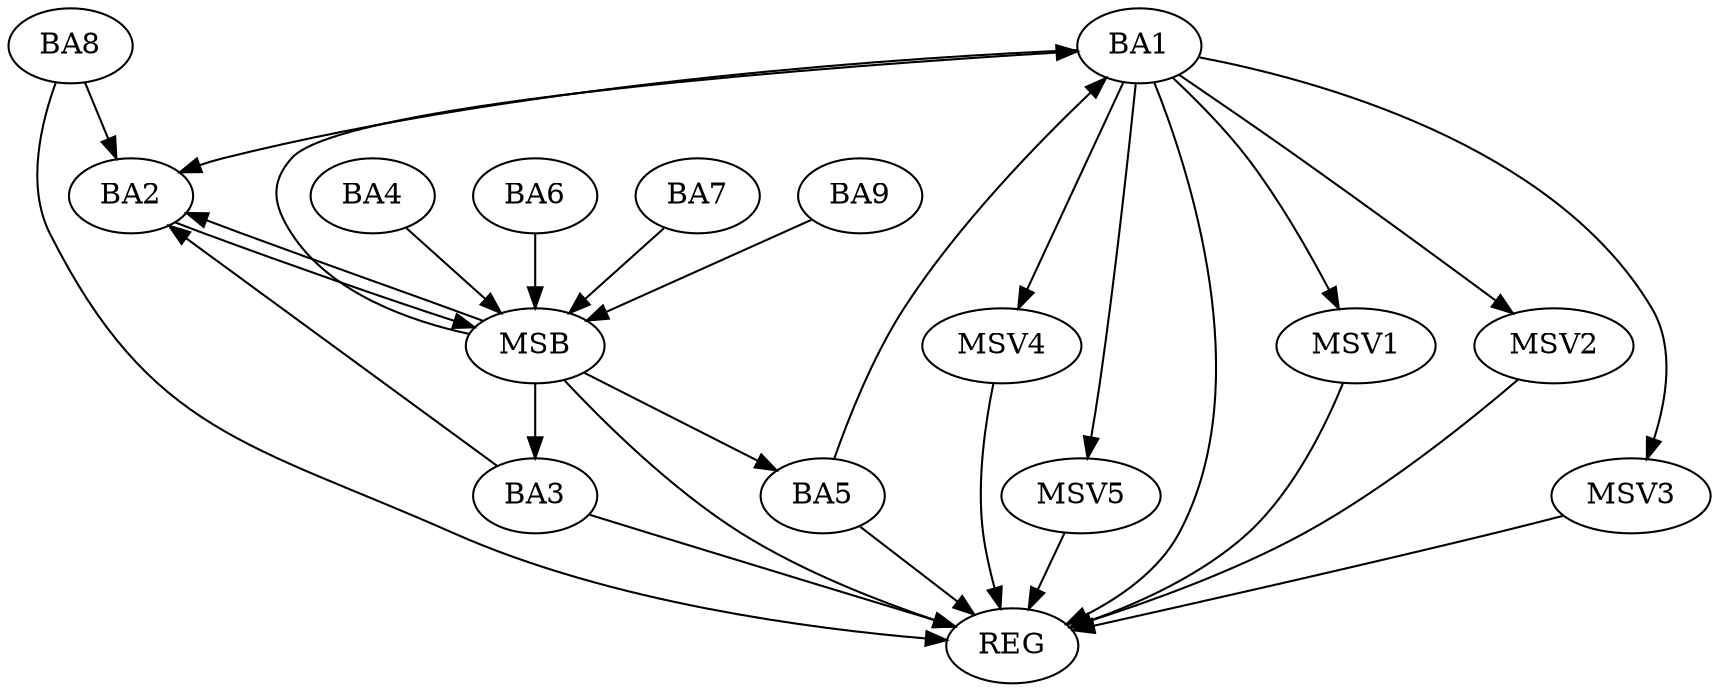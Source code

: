 strict digraph G {
  BA1 [ label="BA1" ];
  BA2 [ label="BA2" ];
  BA3 [ label="BA3" ];
  BA4 [ label="BA4" ];
  BA5 [ label="BA5" ];
  BA6 [ label="BA6" ];
  BA7 [ label="BA7" ];
  BA8 [ label="BA8" ];
  BA9 [ label="BA9" ];
  REG [ label="REG" ];
  MSB [ label="MSB" ];
  MSV1 [ label="MSV1" ];
  MSV2 [ label="MSV2" ];
  MSV3 [ label="MSV3" ];
  MSV4 [ label="MSV4" ];
  MSV5 [ label="MSV5" ];
  BA1 -> BA2;
  BA3 -> BA2;
  BA5 -> BA1;
  BA8 -> BA2;
  BA1 -> REG;
  BA3 -> REG;
  BA5 -> REG;
  BA8 -> REG;
  BA2 -> MSB;
  MSB -> BA1;
  MSB -> REG;
  BA4 -> MSB;
  MSB -> BA2;
  BA6 -> MSB;
  BA7 -> MSB;
  MSB -> BA3;
  BA9 -> MSB;
  MSB -> BA5;
  BA1 -> MSV1;
  MSV1 -> REG;
  BA1 -> MSV2;
  MSV2 -> REG;
  BA1 -> MSV3;
  MSV3 -> REG;
  BA1 -> MSV4;
  MSV4 -> REG;
  BA1 -> MSV5;
  MSV5 -> REG;
}

